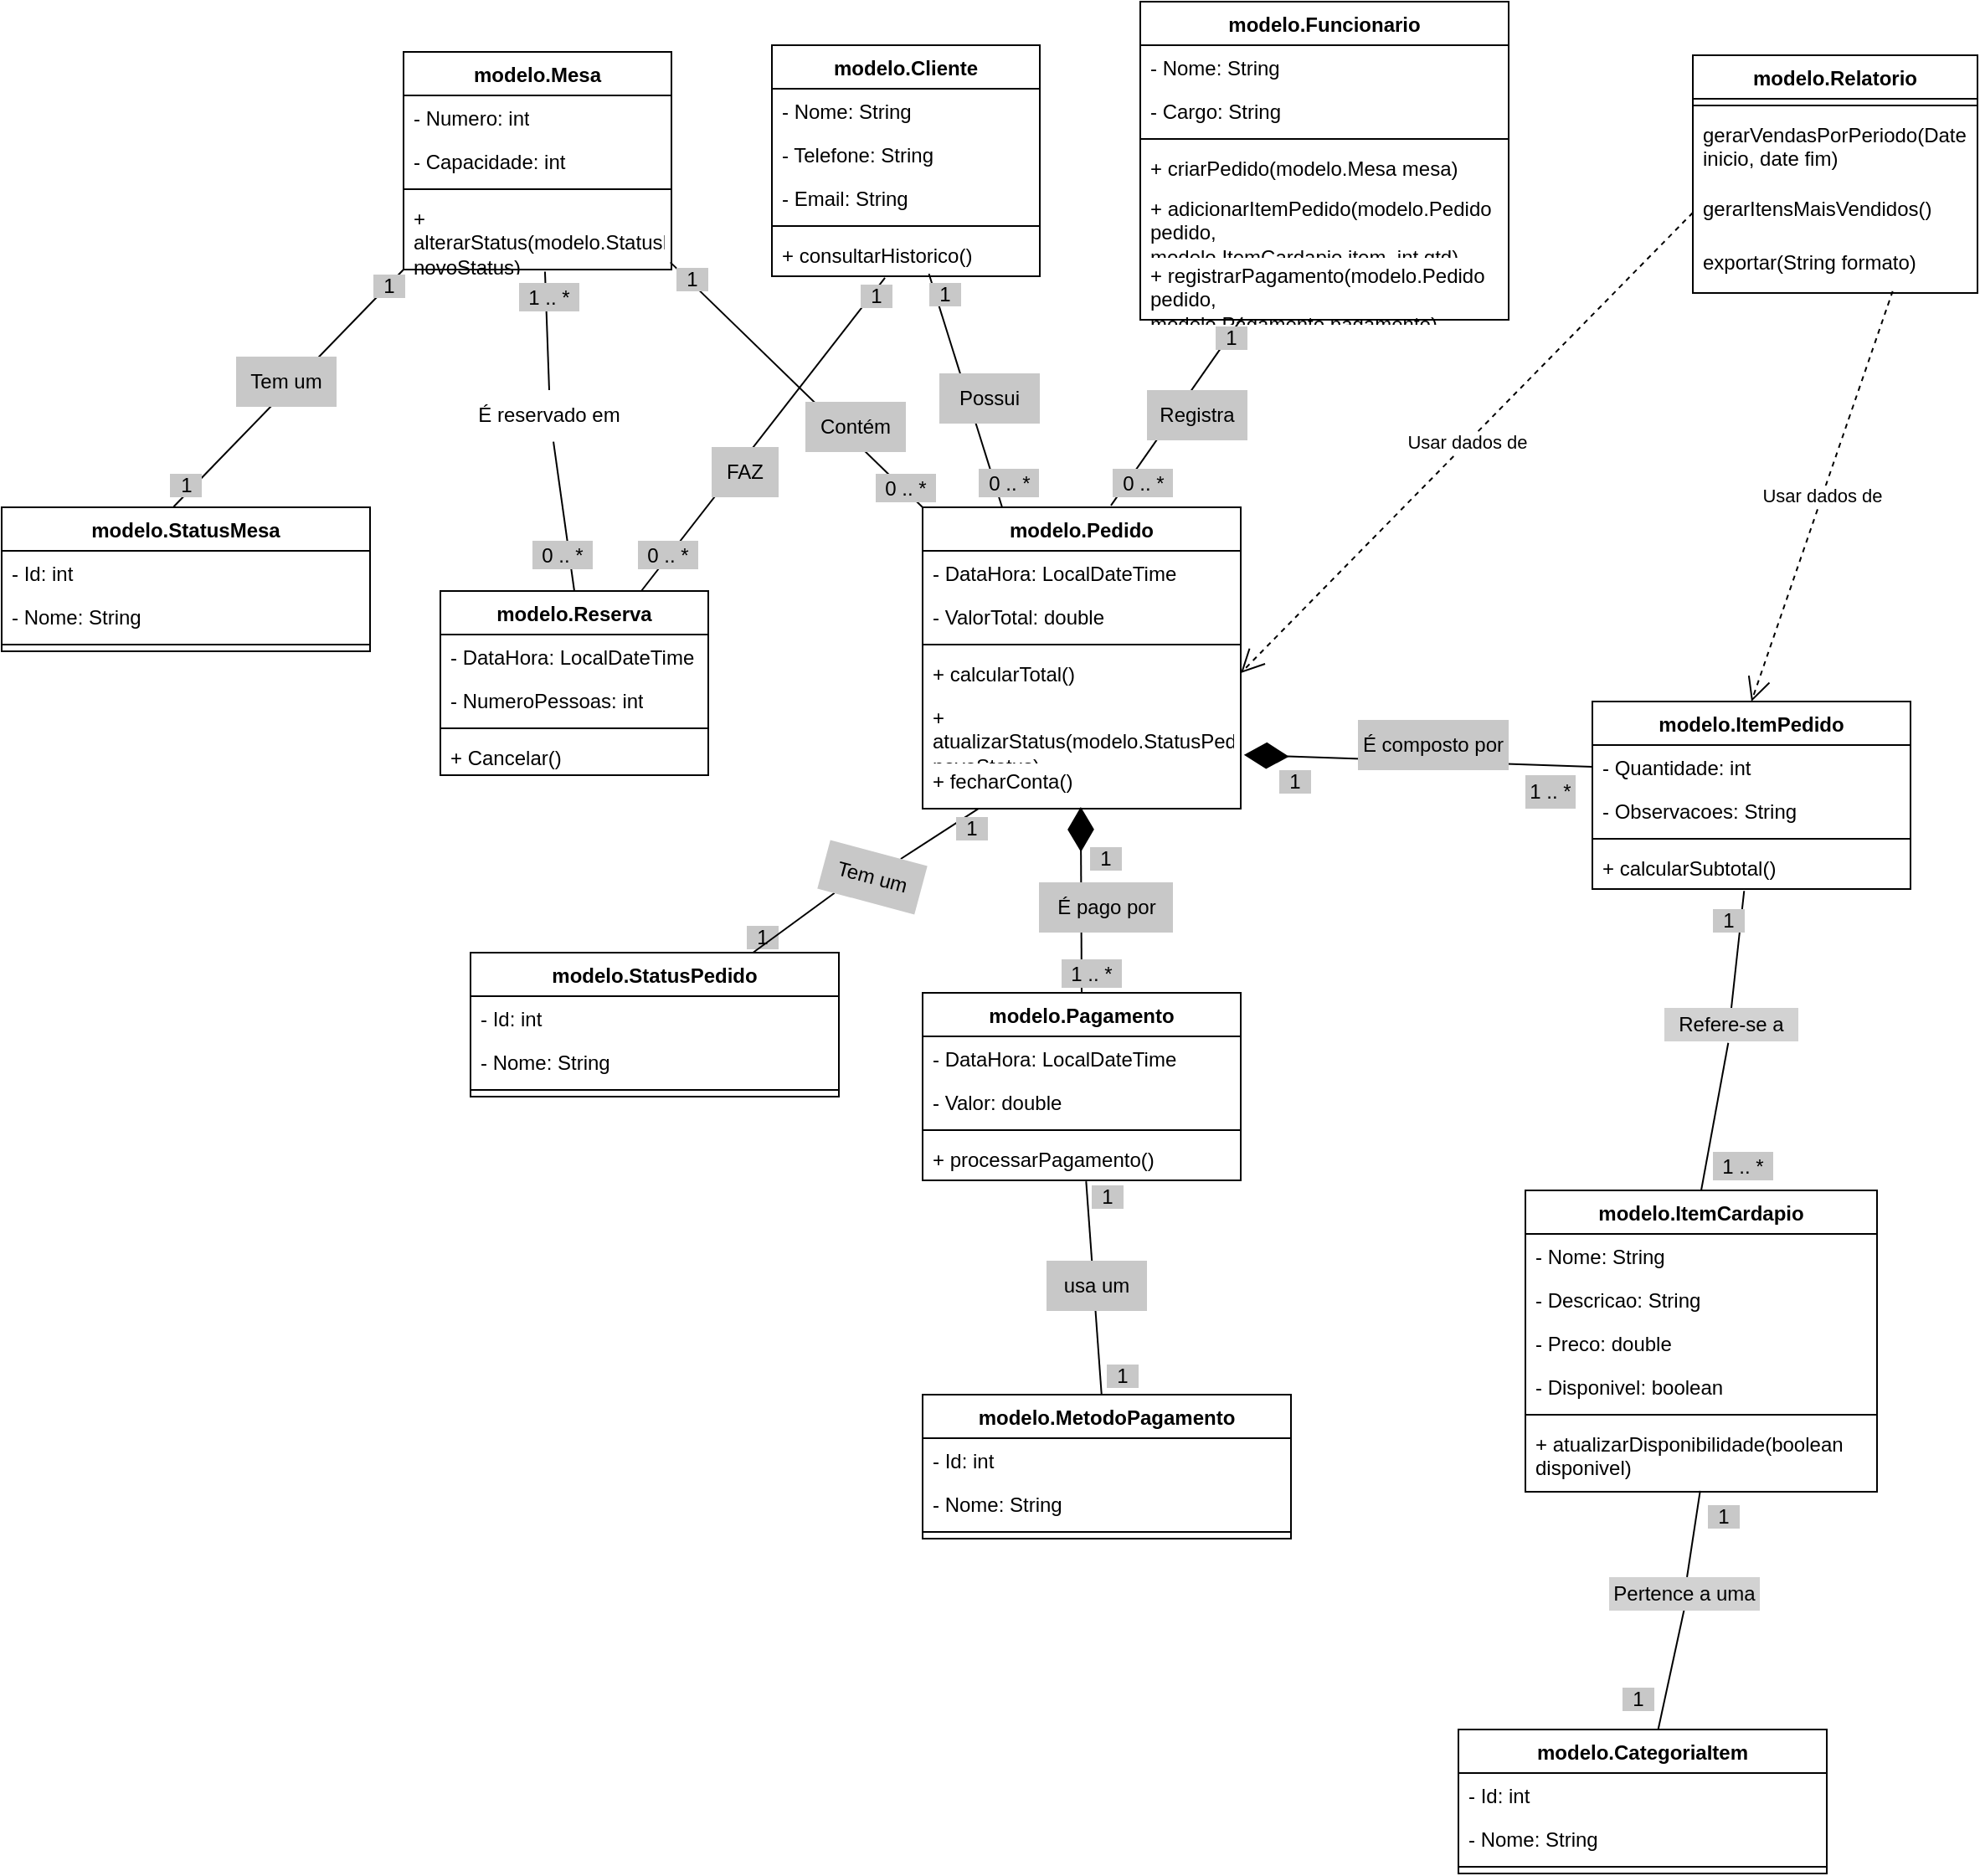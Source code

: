 <mxfile version="28.2.5">
  <diagram name="Página-1" id="li24VTJzFY7uefwLRLZB">
    <mxGraphModel dx="6407" dy="2477" grid="1" gridSize="10" guides="1" tooltips="1" connect="1" arrows="1" fold="1" page="1" pageScale="1" pageWidth="1654" pageHeight="1169" math="0" shadow="0">
      <root>
        <mxCell id="0" />
        <mxCell id="1" parent="0" />
        <mxCell id="JY0jTiwD-0eHMd1j9d3w-1" value="modelo.Cliente" style="swimlane;fontStyle=1;align=center;verticalAlign=top;childLayout=stackLayout;horizontal=1;startSize=26;horizontalStack=0;resizeParent=1;resizeParentMax=0;resizeLast=0;collapsible=1;marginBottom=0;whiteSpace=wrap;html=1;" vertex="1" parent="1">
          <mxGeometry x="-990" y="52" width="160" height="138" as="geometry" />
        </mxCell>
        <mxCell id="JY0jTiwD-0eHMd1j9d3w-2" value="- Nome: String" style="text;strokeColor=none;fillColor=none;align=left;verticalAlign=top;spacingLeft=4;spacingRight=4;overflow=hidden;rotatable=0;points=[[0,0.5],[1,0.5]];portConstraint=eastwest;whiteSpace=wrap;html=1;" vertex="1" parent="JY0jTiwD-0eHMd1j9d3w-1">
          <mxGeometry y="26" width="160" height="26" as="geometry" />
        </mxCell>
        <mxCell id="JY0jTiwD-0eHMd1j9d3w-3" value="- Telefone: String" style="text;strokeColor=none;fillColor=none;align=left;verticalAlign=top;spacingLeft=4;spacingRight=4;overflow=hidden;rotatable=0;points=[[0,0.5],[1,0.5]];portConstraint=eastwest;whiteSpace=wrap;html=1;" vertex="1" parent="JY0jTiwD-0eHMd1j9d3w-1">
          <mxGeometry y="52" width="160" height="26" as="geometry" />
        </mxCell>
        <mxCell id="JY0jTiwD-0eHMd1j9d3w-4" value="- Email: String" style="text;strokeColor=none;fillColor=none;align=left;verticalAlign=top;spacingLeft=4;spacingRight=4;overflow=hidden;rotatable=0;points=[[0,0.5],[1,0.5]];portConstraint=eastwest;whiteSpace=wrap;html=1;" vertex="1" parent="JY0jTiwD-0eHMd1j9d3w-1">
          <mxGeometry y="78" width="160" height="26" as="geometry" />
        </mxCell>
        <mxCell id="JY0jTiwD-0eHMd1j9d3w-5" value="" style="line;strokeWidth=1;fillColor=none;align=left;verticalAlign=middle;spacingTop=-1;spacingLeft=3;spacingRight=3;rotatable=0;labelPosition=right;points=[];portConstraint=eastwest;strokeColor=inherit;" vertex="1" parent="JY0jTiwD-0eHMd1j9d3w-1">
          <mxGeometry y="104" width="160" height="8" as="geometry" />
        </mxCell>
        <mxCell id="JY0jTiwD-0eHMd1j9d3w-6" value="+ consultarHistorico()" style="text;strokeColor=none;fillColor=none;align=left;verticalAlign=top;spacingLeft=4;spacingRight=4;overflow=hidden;rotatable=0;points=[[0,0.5],[1,0.5]];portConstraint=eastwest;whiteSpace=wrap;html=1;" vertex="1" parent="JY0jTiwD-0eHMd1j9d3w-1">
          <mxGeometry y="112" width="160" height="26" as="geometry" />
        </mxCell>
        <mxCell id="JY0jTiwD-0eHMd1j9d3w-7" value="modelo.Pedido" style="swimlane;fontStyle=1;align=center;verticalAlign=top;childLayout=stackLayout;horizontal=1;startSize=26;horizontalStack=0;resizeParent=1;resizeParentMax=0;resizeLast=0;collapsible=1;marginBottom=0;whiteSpace=wrap;html=1;" vertex="1" parent="1">
          <mxGeometry x="-900" y="328" width="190" height="180" as="geometry" />
        </mxCell>
        <mxCell id="JY0jTiwD-0eHMd1j9d3w-8" value="- DataHora: LocalDateTime" style="text;strokeColor=none;fillColor=none;align=left;verticalAlign=top;spacingLeft=4;spacingRight=4;overflow=hidden;rotatable=0;points=[[0,0.5],[1,0.5]];portConstraint=eastwest;whiteSpace=wrap;html=1;" vertex="1" parent="JY0jTiwD-0eHMd1j9d3w-7">
          <mxGeometry y="26" width="190" height="26" as="geometry" />
        </mxCell>
        <mxCell id="JY0jTiwD-0eHMd1j9d3w-9" value="- ValorTotal: double" style="text;strokeColor=none;fillColor=none;align=left;verticalAlign=top;spacingLeft=4;spacingRight=4;overflow=hidden;rotatable=0;points=[[0,0.5],[1,0.5]];portConstraint=eastwest;whiteSpace=wrap;html=1;" vertex="1" parent="JY0jTiwD-0eHMd1j9d3w-7">
          <mxGeometry y="52" width="190" height="26" as="geometry" />
        </mxCell>
        <mxCell id="JY0jTiwD-0eHMd1j9d3w-10" value="" style="line;strokeWidth=1;fillColor=none;align=left;verticalAlign=middle;spacingTop=-1;spacingLeft=3;spacingRight=3;rotatable=0;labelPosition=right;points=[];portConstraint=eastwest;strokeColor=inherit;" vertex="1" parent="JY0jTiwD-0eHMd1j9d3w-7">
          <mxGeometry y="78" width="190" height="8" as="geometry" />
        </mxCell>
        <mxCell id="JY0jTiwD-0eHMd1j9d3w-11" value="+ calcularTotal()" style="text;strokeColor=none;fillColor=none;align=left;verticalAlign=top;spacingLeft=4;spacingRight=4;overflow=hidden;rotatable=0;points=[[0,0.5],[1,0.5]];portConstraint=eastwest;whiteSpace=wrap;html=1;" vertex="1" parent="JY0jTiwD-0eHMd1j9d3w-7">
          <mxGeometry y="86" width="190" height="26" as="geometry" />
        </mxCell>
        <mxCell id="JY0jTiwD-0eHMd1j9d3w-12" value="&lt;div&gt;+ atualizarStatus(modelo.StatusPedido novoStatus)&lt;/div&gt;" style="text;strokeColor=none;fillColor=none;align=left;verticalAlign=top;spacingLeft=4;spacingRight=4;overflow=hidden;rotatable=0;points=[[0,0.5],[1,0.5]];portConstraint=eastwest;whiteSpace=wrap;html=1;" vertex="1" parent="JY0jTiwD-0eHMd1j9d3w-7">
          <mxGeometry y="112" width="190" height="38" as="geometry" />
        </mxCell>
        <mxCell id="JY0jTiwD-0eHMd1j9d3w-13" value="&lt;div&gt;+ fecharConta()&lt;/div&gt;" style="text;strokeColor=none;fillColor=none;align=left;verticalAlign=top;spacingLeft=4;spacingRight=4;overflow=hidden;rotatable=0;points=[[0,0.5],[1,0.5]];portConstraint=eastwest;whiteSpace=wrap;html=1;" vertex="1" parent="JY0jTiwD-0eHMd1j9d3w-7">
          <mxGeometry y="150" width="190" height="30" as="geometry" />
        </mxCell>
        <mxCell id="JY0jTiwD-0eHMd1j9d3w-14" value="modelo.Pagamento" style="swimlane;fontStyle=1;align=center;verticalAlign=top;childLayout=stackLayout;horizontal=1;startSize=26;horizontalStack=0;resizeParent=1;resizeParentMax=0;resizeLast=0;collapsible=1;marginBottom=0;whiteSpace=wrap;html=1;" vertex="1" parent="1">
          <mxGeometry x="-900" y="618" width="190" height="112" as="geometry" />
        </mxCell>
        <mxCell id="JY0jTiwD-0eHMd1j9d3w-15" value="- DataHora: LocalDateTime" style="text;strokeColor=none;fillColor=none;align=left;verticalAlign=top;spacingLeft=4;spacingRight=4;overflow=hidden;rotatable=0;points=[[0,0.5],[1,0.5]];portConstraint=eastwest;whiteSpace=wrap;html=1;" vertex="1" parent="JY0jTiwD-0eHMd1j9d3w-14">
          <mxGeometry y="26" width="190" height="26" as="geometry" />
        </mxCell>
        <mxCell id="JY0jTiwD-0eHMd1j9d3w-16" value="- Valor: double" style="text;strokeColor=none;fillColor=none;align=left;verticalAlign=top;spacingLeft=4;spacingRight=4;overflow=hidden;rotatable=0;points=[[0,0.5],[1,0.5]];portConstraint=eastwest;whiteSpace=wrap;html=1;" vertex="1" parent="JY0jTiwD-0eHMd1j9d3w-14">
          <mxGeometry y="52" width="190" height="26" as="geometry" />
        </mxCell>
        <mxCell id="JY0jTiwD-0eHMd1j9d3w-17" value="" style="line;strokeWidth=1;fillColor=none;align=left;verticalAlign=middle;spacingTop=-1;spacingLeft=3;spacingRight=3;rotatable=0;labelPosition=right;points=[];portConstraint=eastwest;strokeColor=inherit;" vertex="1" parent="JY0jTiwD-0eHMd1j9d3w-14">
          <mxGeometry y="78" width="190" height="8" as="geometry" />
        </mxCell>
        <mxCell id="JY0jTiwD-0eHMd1j9d3w-18" value="+ processarPagamento()" style="text;strokeColor=none;fillColor=none;align=left;verticalAlign=top;spacingLeft=4;spacingRight=4;overflow=hidden;rotatable=0;points=[[0,0.5],[1,0.5]];portConstraint=eastwest;whiteSpace=wrap;html=1;" vertex="1" parent="JY0jTiwD-0eHMd1j9d3w-14">
          <mxGeometry y="86" width="190" height="26" as="geometry" />
        </mxCell>
        <mxCell id="JY0jTiwD-0eHMd1j9d3w-19" value="modelo.ItemCardapio" style="swimlane;fontStyle=1;align=center;verticalAlign=top;childLayout=stackLayout;horizontal=1;startSize=26;horizontalStack=0;resizeParent=1;resizeParentMax=0;resizeLast=0;collapsible=1;marginBottom=0;whiteSpace=wrap;html=1;" vertex="1" parent="1">
          <mxGeometry x="-540" y="736" width="210" height="180" as="geometry" />
        </mxCell>
        <mxCell id="JY0jTiwD-0eHMd1j9d3w-20" value="- Nome: String" style="text;strokeColor=none;fillColor=none;align=left;verticalAlign=top;spacingLeft=4;spacingRight=4;overflow=hidden;rotatable=0;points=[[0,0.5],[1,0.5]];portConstraint=eastwest;whiteSpace=wrap;html=1;" vertex="1" parent="JY0jTiwD-0eHMd1j9d3w-19">
          <mxGeometry y="26" width="210" height="26" as="geometry" />
        </mxCell>
        <mxCell id="JY0jTiwD-0eHMd1j9d3w-21" value="- Descricao: String" style="text;strokeColor=none;fillColor=none;align=left;verticalAlign=top;spacingLeft=4;spacingRight=4;overflow=hidden;rotatable=0;points=[[0,0.5],[1,0.5]];portConstraint=eastwest;whiteSpace=wrap;html=1;" vertex="1" parent="JY0jTiwD-0eHMd1j9d3w-19">
          <mxGeometry y="52" width="210" height="26" as="geometry" />
        </mxCell>
        <mxCell id="JY0jTiwD-0eHMd1j9d3w-22" value="- Preco: double" style="text;strokeColor=none;fillColor=none;align=left;verticalAlign=top;spacingLeft=4;spacingRight=4;overflow=hidden;rotatable=0;points=[[0,0.5],[1,0.5]];portConstraint=eastwest;whiteSpace=wrap;html=1;" vertex="1" parent="JY0jTiwD-0eHMd1j9d3w-19">
          <mxGeometry y="78" width="210" height="26" as="geometry" />
        </mxCell>
        <mxCell id="JY0jTiwD-0eHMd1j9d3w-23" value="- Disponivel: boolean" style="text;strokeColor=none;fillColor=none;align=left;verticalAlign=top;spacingLeft=4;spacingRight=4;overflow=hidden;rotatable=0;points=[[0,0.5],[1,0.5]];portConstraint=eastwest;whiteSpace=wrap;html=1;" vertex="1" parent="JY0jTiwD-0eHMd1j9d3w-19">
          <mxGeometry y="104" width="210" height="26" as="geometry" />
        </mxCell>
        <mxCell id="JY0jTiwD-0eHMd1j9d3w-24" value="" style="line;strokeWidth=1;fillColor=none;align=left;verticalAlign=middle;spacingTop=-1;spacingLeft=3;spacingRight=3;rotatable=0;labelPosition=right;points=[];portConstraint=eastwest;strokeColor=inherit;" vertex="1" parent="JY0jTiwD-0eHMd1j9d3w-19">
          <mxGeometry y="130" width="210" height="8" as="geometry" />
        </mxCell>
        <mxCell id="JY0jTiwD-0eHMd1j9d3w-25" value="+ atualizarDisponibilidade(boolean disponivel)" style="text;strokeColor=none;fillColor=none;align=left;verticalAlign=top;spacingLeft=4;spacingRight=4;overflow=hidden;rotatable=0;points=[[0,0.5],[1,0.5]];portConstraint=eastwest;whiteSpace=wrap;html=1;" vertex="1" parent="JY0jTiwD-0eHMd1j9d3w-19">
          <mxGeometry y="138" width="210" height="42" as="geometry" />
        </mxCell>
        <mxCell id="JY0jTiwD-0eHMd1j9d3w-26" value="modelo.ItemPedido" style="swimlane;fontStyle=1;align=center;verticalAlign=top;childLayout=stackLayout;horizontal=1;startSize=26;horizontalStack=0;resizeParent=1;resizeParentMax=0;resizeLast=0;collapsible=1;marginBottom=0;whiteSpace=wrap;html=1;" vertex="1" parent="1">
          <mxGeometry x="-500" y="444" width="190" height="112" as="geometry" />
        </mxCell>
        <mxCell id="JY0jTiwD-0eHMd1j9d3w-27" value="- Quantidade: int" style="text;strokeColor=none;fillColor=none;align=left;verticalAlign=top;spacingLeft=4;spacingRight=4;overflow=hidden;rotatable=0;points=[[0,0.5],[1,0.5]];portConstraint=eastwest;whiteSpace=wrap;html=1;" vertex="1" parent="JY0jTiwD-0eHMd1j9d3w-26">
          <mxGeometry y="26" width="190" height="26" as="geometry" />
        </mxCell>
        <mxCell id="JY0jTiwD-0eHMd1j9d3w-28" value="- Observacoes: String" style="text;strokeColor=none;fillColor=none;align=left;verticalAlign=top;spacingLeft=4;spacingRight=4;overflow=hidden;rotatable=0;points=[[0,0.5],[1,0.5]];portConstraint=eastwest;whiteSpace=wrap;html=1;" vertex="1" parent="JY0jTiwD-0eHMd1j9d3w-26">
          <mxGeometry y="52" width="190" height="26" as="geometry" />
        </mxCell>
        <mxCell id="JY0jTiwD-0eHMd1j9d3w-29" value="" style="line;strokeWidth=1;fillColor=none;align=left;verticalAlign=middle;spacingTop=-1;spacingLeft=3;spacingRight=3;rotatable=0;labelPosition=right;points=[];portConstraint=eastwest;strokeColor=inherit;" vertex="1" parent="JY0jTiwD-0eHMd1j9d3w-26">
          <mxGeometry y="78" width="190" height="8" as="geometry" />
        </mxCell>
        <mxCell id="JY0jTiwD-0eHMd1j9d3w-30" value="+ calcularSubtotal()" style="text;strokeColor=none;fillColor=none;align=left;verticalAlign=top;spacingLeft=4;spacingRight=4;overflow=hidden;rotatable=0;points=[[0,0.5],[1,0.5]];portConstraint=eastwest;whiteSpace=wrap;html=1;" vertex="1" parent="JY0jTiwD-0eHMd1j9d3w-26">
          <mxGeometry y="86" width="190" height="26" as="geometry" />
        </mxCell>
        <mxCell id="JY0jTiwD-0eHMd1j9d3w-31" value="modelo.Mesa" style="swimlane;fontStyle=1;align=center;verticalAlign=top;childLayout=stackLayout;horizontal=1;startSize=26;horizontalStack=0;resizeParent=1;resizeParentMax=0;resizeLast=0;collapsible=1;marginBottom=0;whiteSpace=wrap;html=1;" vertex="1" parent="1">
          <mxGeometry x="-1210" y="56" width="160" height="130" as="geometry" />
        </mxCell>
        <mxCell id="JY0jTiwD-0eHMd1j9d3w-32" value="- Numero: int" style="text;strokeColor=none;fillColor=none;align=left;verticalAlign=top;spacingLeft=4;spacingRight=4;overflow=hidden;rotatable=0;points=[[0,0.5],[1,0.5]];portConstraint=eastwest;whiteSpace=wrap;html=1;" vertex="1" parent="JY0jTiwD-0eHMd1j9d3w-31">
          <mxGeometry y="26" width="160" height="26" as="geometry" />
        </mxCell>
        <mxCell id="JY0jTiwD-0eHMd1j9d3w-33" value="- Capacidade: int" style="text;strokeColor=none;fillColor=none;align=left;verticalAlign=top;spacingLeft=4;spacingRight=4;overflow=hidden;rotatable=0;points=[[0,0.5],[1,0.5]];portConstraint=eastwest;whiteSpace=wrap;html=1;" vertex="1" parent="JY0jTiwD-0eHMd1j9d3w-31">
          <mxGeometry y="52" width="160" height="26" as="geometry" />
        </mxCell>
        <mxCell id="JY0jTiwD-0eHMd1j9d3w-34" value="" style="line;strokeWidth=1;fillColor=none;align=left;verticalAlign=middle;spacingTop=-1;spacingLeft=3;spacingRight=3;rotatable=0;labelPosition=right;points=[];portConstraint=eastwest;strokeColor=inherit;" vertex="1" parent="JY0jTiwD-0eHMd1j9d3w-31">
          <mxGeometry y="78" width="160" height="8" as="geometry" />
        </mxCell>
        <mxCell id="JY0jTiwD-0eHMd1j9d3w-35" value="+ alterarStatus(modelo.StatusMesa novoStatus)" style="text;strokeColor=none;fillColor=none;align=left;verticalAlign=top;spacingLeft=4;spacingRight=4;overflow=hidden;rotatable=0;points=[[0,0.5],[1,0.5]];portConstraint=eastwest;whiteSpace=wrap;html=1;" vertex="1" parent="JY0jTiwD-0eHMd1j9d3w-31">
          <mxGeometry y="86" width="160" height="44" as="geometry" />
        </mxCell>
        <mxCell id="JY0jTiwD-0eHMd1j9d3w-36" value="modelo.Relatorio" style="swimlane;fontStyle=1;align=center;verticalAlign=top;childLayout=stackLayout;horizontal=1;startSize=26;horizontalStack=0;resizeParent=1;resizeParentMax=0;resizeLast=0;collapsible=1;marginBottom=0;whiteSpace=wrap;html=1;" vertex="1" parent="1">
          <mxGeometry x="-440" y="58" width="170" height="142" as="geometry" />
        </mxCell>
        <mxCell id="JY0jTiwD-0eHMd1j9d3w-37" value="" style="line;strokeWidth=1;fillColor=none;align=left;verticalAlign=middle;spacingTop=-1;spacingLeft=3;spacingRight=3;rotatable=0;labelPosition=right;points=[];portConstraint=eastwest;strokeColor=inherit;" vertex="1" parent="JY0jTiwD-0eHMd1j9d3w-36">
          <mxGeometry y="26" width="170" height="8" as="geometry" />
        </mxCell>
        <mxCell id="JY0jTiwD-0eHMd1j9d3w-38" value="gerarVendasPorPeriodo(Date inicio, date fim)" style="text;strokeColor=none;fillColor=none;align=left;verticalAlign=top;spacingLeft=4;spacingRight=4;overflow=hidden;rotatable=0;points=[[0,0.5],[1,0.5]];portConstraint=eastwest;whiteSpace=wrap;html=1;" vertex="1" parent="JY0jTiwD-0eHMd1j9d3w-36">
          <mxGeometry y="34" width="170" height="44" as="geometry" />
        </mxCell>
        <mxCell id="JY0jTiwD-0eHMd1j9d3w-39" value="gerarItensMaisVendidos()" style="text;strokeColor=none;fillColor=none;align=left;verticalAlign=top;spacingLeft=4;spacingRight=4;overflow=hidden;rotatable=0;points=[[0,0.5],[1,0.5]];portConstraint=eastwest;whiteSpace=wrap;html=1;" vertex="1" parent="JY0jTiwD-0eHMd1j9d3w-36">
          <mxGeometry y="78" width="170" height="32" as="geometry" />
        </mxCell>
        <mxCell id="JY0jTiwD-0eHMd1j9d3w-40" value="exportar(String formato)" style="text;strokeColor=none;fillColor=none;align=left;verticalAlign=top;spacingLeft=4;spacingRight=4;overflow=hidden;rotatable=0;points=[[0,0.5],[1,0.5]];portConstraint=eastwest;whiteSpace=wrap;html=1;" vertex="1" parent="JY0jTiwD-0eHMd1j9d3w-36">
          <mxGeometry y="110" width="170" height="32" as="geometry" />
        </mxCell>
        <mxCell id="JY0jTiwD-0eHMd1j9d3w-41" value="modelo.Reserva" style="swimlane;fontStyle=1;align=center;verticalAlign=top;childLayout=stackLayout;horizontal=1;startSize=26;horizontalStack=0;resizeParent=1;resizeParentMax=0;resizeLast=0;collapsible=1;marginBottom=0;whiteSpace=wrap;html=1;" vertex="1" parent="1">
          <mxGeometry x="-1188" y="378" width="160" height="110" as="geometry" />
        </mxCell>
        <mxCell id="JY0jTiwD-0eHMd1j9d3w-42" value="- DataHora: LocalDateTime" style="text;strokeColor=none;fillColor=none;align=left;verticalAlign=top;spacingLeft=4;spacingRight=4;overflow=hidden;rotatable=0;points=[[0,0.5],[1,0.5]];portConstraint=eastwest;whiteSpace=wrap;html=1;" vertex="1" parent="JY0jTiwD-0eHMd1j9d3w-41">
          <mxGeometry y="26" width="160" height="26" as="geometry" />
        </mxCell>
        <mxCell id="JY0jTiwD-0eHMd1j9d3w-43" value="- NumeroPessoas: int" style="text;strokeColor=none;fillColor=none;align=left;verticalAlign=top;spacingLeft=4;spacingRight=4;overflow=hidden;rotatable=0;points=[[0,0.5],[1,0.5]];portConstraint=eastwest;whiteSpace=wrap;html=1;" vertex="1" parent="JY0jTiwD-0eHMd1j9d3w-41">
          <mxGeometry y="52" width="160" height="26" as="geometry" />
        </mxCell>
        <mxCell id="JY0jTiwD-0eHMd1j9d3w-44" value="" style="line;strokeWidth=1;fillColor=none;align=left;verticalAlign=middle;spacingTop=-1;spacingLeft=3;spacingRight=3;rotatable=0;labelPosition=right;points=[];portConstraint=eastwest;strokeColor=inherit;" vertex="1" parent="JY0jTiwD-0eHMd1j9d3w-41">
          <mxGeometry y="78" width="160" height="8" as="geometry" />
        </mxCell>
        <mxCell id="JY0jTiwD-0eHMd1j9d3w-45" value="+ Cancelar()" style="text;strokeColor=none;fillColor=none;align=left;verticalAlign=top;spacingLeft=4;spacingRight=4;overflow=hidden;rotatable=0;points=[[0,0.5],[1,0.5]];portConstraint=eastwest;whiteSpace=wrap;html=1;" vertex="1" parent="JY0jTiwD-0eHMd1j9d3w-41">
          <mxGeometry y="86" width="160" height="24" as="geometry" />
        </mxCell>
        <mxCell id="JY0jTiwD-0eHMd1j9d3w-46" value="modelo.Funcionario" style="swimlane;fontStyle=1;align=center;verticalAlign=top;childLayout=stackLayout;horizontal=1;startSize=26;horizontalStack=0;resizeParent=1;resizeParentMax=0;resizeLast=0;collapsible=1;marginBottom=0;whiteSpace=wrap;html=1;" vertex="1" parent="1">
          <mxGeometry x="-770" y="26" width="220" height="190" as="geometry" />
        </mxCell>
        <mxCell id="JY0jTiwD-0eHMd1j9d3w-47" value="- Nome: String" style="text;strokeColor=none;fillColor=none;align=left;verticalAlign=top;spacingLeft=4;spacingRight=4;overflow=hidden;rotatable=0;points=[[0,0.5],[1,0.5]];portConstraint=eastwest;whiteSpace=wrap;html=1;" vertex="1" parent="JY0jTiwD-0eHMd1j9d3w-46">
          <mxGeometry y="26" width="220" height="26" as="geometry" />
        </mxCell>
        <mxCell id="JY0jTiwD-0eHMd1j9d3w-48" value="- Cargo: String" style="text;strokeColor=none;fillColor=none;align=left;verticalAlign=top;spacingLeft=4;spacingRight=4;overflow=hidden;rotatable=0;points=[[0,0.5],[1,0.5]];portConstraint=eastwest;whiteSpace=wrap;html=1;" vertex="1" parent="JY0jTiwD-0eHMd1j9d3w-46">
          <mxGeometry y="52" width="220" height="26" as="geometry" />
        </mxCell>
        <mxCell id="JY0jTiwD-0eHMd1j9d3w-49" value="" style="line;strokeWidth=1;fillColor=none;align=left;verticalAlign=middle;spacingTop=-1;spacingLeft=3;spacingRight=3;rotatable=0;labelPosition=right;points=[];portConstraint=eastwest;strokeColor=inherit;" vertex="1" parent="JY0jTiwD-0eHMd1j9d3w-46">
          <mxGeometry y="78" width="220" height="8" as="geometry" />
        </mxCell>
        <mxCell id="JY0jTiwD-0eHMd1j9d3w-50" value="+ criarPedido(modelo.Mesa mesa)" style="text;strokeColor=none;fillColor=none;align=left;verticalAlign=top;spacingLeft=4;spacingRight=4;overflow=hidden;rotatable=0;points=[[0,0.5],[1,0.5]];portConstraint=eastwest;whiteSpace=wrap;html=1;" vertex="1" parent="JY0jTiwD-0eHMd1j9d3w-46">
          <mxGeometry y="86" width="220" height="24" as="geometry" />
        </mxCell>
        <mxCell id="JY0jTiwD-0eHMd1j9d3w-51" value="+ adicionarItemPedido(modelo.Pedido pedido,&lt;div&gt;modelo.ItemCardapio item, int qtd&lt;span style=&quot;background-color: transparent; color: light-dark(rgb(0, 0, 0), rgb(255, 255, 255));&quot;&gt;)&lt;/span&gt;&lt;/div&gt;" style="text;strokeColor=none;fillColor=none;align=left;verticalAlign=top;spacingLeft=4;spacingRight=4;overflow=hidden;rotatable=0;points=[[0,0.5],[1,0.5]];portConstraint=eastwest;whiteSpace=wrap;html=1;" vertex="1" parent="JY0jTiwD-0eHMd1j9d3w-46">
          <mxGeometry y="110" width="220" height="40" as="geometry" />
        </mxCell>
        <mxCell id="JY0jTiwD-0eHMd1j9d3w-52" value="+ registrarPagamento(modelo.Pedido pedido,&lt;div&gt;&lt;span style=&quot;background-color: transparent; color: light-dark(rgb(0, 0, 0), rgb(255, 255, 255));&quot;&gt;modelo.Pagamento pagamento)&lt;/span&gt;&lt;/div&gt;" style="text;strokeColor=none;fillColor=none;align=left;verticalAlign=top;spacingLeft=4;spacingRight=4;overflow=hidden;rotatable=0;points=[[0,0.5],[1,0.5]];portConstraint=eastwest;whiteSpace=wrap;html=1;" vertex="1" parent="JY0jTiwD-0eHMd1j9d3w-46">
          <mxGeometry y="150" width="220" height="40" as="geometry" />
        </mxCell>
        <mxCell id="JY0jTiwD-0eHMd1j9d3w-53" value="modelo.StatusMesa" style="swimlane;fontStyle=1;align=center;verticalAlign=top;childLayout=stackLayout;horizontal=1;startSize=26;horizontalStack=0;resizeParent=1;resizeParentMax=0;resizeLast=0;collapsible=1;marginBottom=0;whiteSpace=wrap;html=1;" vertex="1" parent="1">
          <mxGeometry x="-1450" y="328" width="220" height="86" as="geometry" />
        </mxCell>
        <mxCell id="JY0jTiwD-0eHMd1j9d3w-54" value="- Id: int" style="text;strokeColor=none;fillColor=none;align=left;verticalAlign=top;spacingLeft=4;spacingRight=4;overflow=hidden;rotatable=0;points=[[0,0.5],[1,0.5]];portConstraint=eastwest;whiteSpace=wrap;html=1;" vertex="1" parent="JY0jTiwD-0eHMd1j9d3w-53">
          <mxGeometry y="26" width="220" height="26" as="geometry" />
        </mxCell>
        <mxCell id="JY0jTiwD-0eHMd1j9d3w-55" value="- Nome: String" style="text;strokeColor=none;fillColor=none;align=left;verticalAlign=top;spacingLeft=4;spacingRight=4;overflow=hidden;rotatable=0;points=[[0,0.5],[1,0.5]];portConstraint=eastwest;whiteSpace=wrap;html=1;" vertex="1" parent="JY0jTiwD-0eHMd1j9d3w-53">
          <mxGeometry y="52" width="220" height="26" as="geometry" />
        </mxCell>
        <mxCell id="JY0jTiwD-0eHMd1j9d3w-56" value="" style="line;strokeWidth=1;fillColor=none;align=left;verticalAlign=middle;spacingTop=-1;spacingLeft=3;spacingRight=3;rotatable=0;labelPosition=right;points=[];portConstraint=eastwest;strokeColor=inherit;" vertex="1" parent="JY0jTiwD-0eHMd1j9d3w-53">
          <mxGeometry y="78" width="220" height="8" as="geometry" />
        </mxCell>
        <mxCell id="JY0jTiwD-0eHMd1j9d3w-57" value="modelo.StatusPedido" style="swimlane;fontStyle=1;align=center;verticalAlign=top;childLayout=stackLayout;horizontal=1;startSize=26;horizontalStack=0;resizeParent=1;resizeParentMax=0;resizeLast=0;collapsible=1;marginBottom=0;whiteSpace=wrap;html=1;" vertex="1" parent="1">
          <mxGeometry x="-1170" y="594" width="220" height="86" as="geometry" />
        </mxCell>
        <mxCell id="JY0jTiwD-0eHMd1j9d3w-58" value="- Id: int" style="text;strokeColor=none;fillColor=none;align=left;verticalAlign=top;spacingLeft=4;spacingRight=4;overflow=hidden;rotatable=0;points=[[0,0.5],[1,0.5]];portConstraint=eastwest;whiteSpace=wrap;html=1;" vertex="1" parent="JY0jTiwD-0eHMd1j9d3w-57">
          <mxGeometry y="26" width="220" height="26" as="geometry" />
        </mxCell>
        <mxCell id="JY0jTiwD-0eHMd1j9d3w-59" value="- Nome: String" style="text;strokeColor=none;fillColor=none;align=left;verticalAlign=top;spacingLeft=4;spacingRight=4;overflow=hidden;rotatable=0;points=[[0,0.5],[1,0.5]];portConstraint=eastwest;whiteSpace=wrap;html=1;" vertex="1" parent="JY0jTiwD-0eHMd1j9d3w-57">
          <mxGeometry y="52" width="220" height="26" as="geometry" />
        </mxCell>
        <mxCell id="JY0jTiwD-0eHMd1j9d3w-60" value="" style="line;strokeWidth=1;fillColor=none;align=left;verticalAlign=middle;spacingTop=-1;spacingLeft=3;spacingRight=3;rotatable=0;labelPosition=right;points=[];portConstraint=eastwest;strokeColor=inherit;" vertex="1" parent="JY0jTiwD-0eHMd1j9d3w-57">
          <mxGeometry y="78" width="220" height="8" as="geometry" />
        </mxCell>
        <mxCell id="JY0jTiwD-0eHMd1j9d3w-61" value="modelo.CategoriaItem" style="swimlane;fontStyle=1;align=center;verticalAlign=top;childLayout=stackLayout;horizontal=1;startSize=26;horizontalStack=0;resizeParent=1;resizeParentMax=0;resizeLast=0;collapsible=1;marginBottom=0;whiteSpace=wrap;html=1;" vertex="1" parent="1">
          <mxGeometry x="-580" y="1058" width="220" height="86" as="geometry" />
        </mxCell>
        <mxCell id="JY0jTiwD-0eHMd1j9d3w-62" value="- Id: int" style="text;strokeColor=none;fillColor=none;align=left;verticalAlign=top;spacingLeft=4;spacingRight=4;overflow=hidden;rotatable=0;points=[[0,0.5],[1,0.5]];portConstraint=eastwest;whiteSpace=wrap;html=1;" vertex="1" parent="JY0jTiwD-0eHMd1j9d3w-61">
          <mxGeometry y="26" width="220" height="26" as="geometry" />
        </mxCell>
        <mxCell id="JY0jTiwD-0eHMd1j9d3w-63" value="- Nome: String" style="text;strokeColor=none;fillColor=none;align=left;verticalAlign=top;spacingLeft=4;spacingRight=4;overflow=hidden;rotatable=0;points=[[0,0.5],[1,0.5]];portConstraint=eastwest;whiteSpace=wrap;html=1;" vertex="1" parent="JY0jTiwD-0eHMd1j9d3w-61">
          <mxGeometry y="52" width="220" height="26" as="geometry" />
        </mxCell>
        <mxCell id="JY0jTiwD-0eHMd1j9d3w-64" value="" style="line;strokeWidth=1;fillColor=none;align=left;verticalAlign=middle;spacingTop=-1;spacingLeft=3;spacingRight=3;rotatable=0;labelPosition=right;points=[];portConstraint=eastwest;strokeColor=inherit;" vertex="1" parent="JY0jTiwD-0eHMd1j9d3w-61">
          <mxGeometry y="78" width="220" height="8" as="geometry" />
        </mxCell>
        <mxCell id="JY0jTiwD-0eHMd1j9d3w-65" value="modelo.MetodoPagamento" style="swimlane;fontStyle=1;align=center;verticalAlign=top;childLayout=stackLayout;horizontal=1;startSize=26;horizontalStack=0;resizeParent=1;resizeParentMax=0;resizeLast=0;collapsible=1;marginBottom=0;whiteSpace=wrap;html=1;" vertex="1" parent="1">
          <mxGeometry x="-900" y="858" width="220" height="86" as="geometry" />
        </mxCell>
        <mxCell id="JY0jTiwD-0eHMd1j9d3w-66" value="- Id: int" style="text;strokeColor=none;fillColor=none;align=left;verticalAlign=top;spacingLeft=4;spacingRight=4;overflow=hidden;rotatable=0;points=[[0,0.5],[1,0.5]];portConstraint=eastwest;whiteSpace=wrap;html=1;" vertex="1" parent="JY0jTiwD-0eHMd1j9d3w-65">
          <mxGeometry y="26" width="220" height="26" as="geometry" />
        </mxCell>
        <mxCell id="JY0jTiwD-0eHMd1j9d3w-67" value="- Nome: String" style="text;strokeColor=none;fillColor=none;align=left;verticalAlign=top;spacingLeft=4;spacingRight=4;overflow=hidden;rotatable=0;points=[[0,0.5],[1,0.5]];portConstraint=eastwest;whiteSpace=wrap;html=1;" vertex="1" parent="JY0jTiwD-0eHMd1j9d3w-65">
          <mxGeometry y="52" width="220" height="26" as="geometry" />
        </mxCell>
        <mxCell id="JY0jTiwD-0eHMd1j9d3w-68" value="" style="line;strokeWidth=1;fillColor=none;align=left;verticalAlign=middle;spacingTop=-1;spacingLeft=3;spacingRight=3;rotatable=0;labelPosition=right;points=[];portConstraint=eastwest;strokeColor=inherit;" vertex="1" parent="JY0jTiwD-0eHMd1j9d3w-65">
          <mxGeometry y="78" width="220" height="8" as="geometry" />
        </mxCell>
        <mxCell id="JY0jTiwD-0eHMd1j9d3w-69" value="" style="endArrow=none;html=1;rounded=0;exitX=0.75;exitY=0;exitDx=0;exitDy=0;entryX=0.422;entryY=1.038;entryDx=0;entryDy=0;entryPerimeter=0;" edge="1" parent="1" source="JY0jTiwD-0eHMd1j9d3w-41" target="JY0jTiwD-0eHMd1j9d3w-6">
          <mxGeometry width="50" height="50" relative="1" as="geometry">
            <mxPoint x="-990" y="236" as="sourcePoint" />
            <mxPoint x="-940" y="186" as="targetPoint" />
          </mxGeometry>
        </mxCell>
        <mxCell id="JY0jTiwD-0eHMd1j9d3w-70" value="" style="endArrow=none;html=1;rounded=0;exitX=0.25;exitY=0;exitDx=0;exitDy=0;entryX=0.586;entryY=0.942;entryDx=0;entryDy=0;entryPerimeter=0;" edge="1" parent="1" source="JY0jTiwD-0eHMd1j9d3w-7" target="JY0jTiwD-0eHMd1j9d3w-6">
          <mxGeometry width="50" height="50" relative="1" as="geometry">
            <mxPoint x="-920" y="236" as="sourcePoint" />
            <mxPoint x="-870" y="186" as="targetPoint" />
          </mxGeometry>
        </mxCell>
        <mxCell id="JY0jTiwD-0eHMd1j9d3w-71" value="" style="endArrow=none;html=1;rounded=0;exitX=0.592;exitY=-0.006;exitDx=0;exitDy=0;exitPerimeter=0;entryX=0.277;entryY=0.964;entryDx=0;entryDy=0;entryPerimeter=0;" edge="1" parent="1" source="JY0jTiwD-0eHMd1j9d3w-7" target="JY0jTiwD-0eHMd1j9d3w-52">
          <mxGeometry width="50" height="50" relative="1" as="geometry">
            <mxPoint x="-620" y="190" as="sourcePoint" />
            <mxPoint x="-570" y="140" as="targetPoint" />
          </mxGeometry>
        </mxCell>
        <mxCell id="JY0jTiwD-0eHMd1j9d3w-72" value="" style="endArrow=diamondThin;endFill=1;endSize=24;html=1;rounded=0;curved=1;entryX=1.01;entryY=-0.07;entryDx=0;entryDy=0;entryPerimeter=0;exitX=0;exitY=0.5;exitDx=0;exitDy=0;" edge="1" parent="1" source="JY0jTiwD-0eHMd1j9d3w-27" target="JY0jTiwD-0eHMd1j9d3w-13">
          <mxGeometry width="160" relative="1" as="geometry">
            <mxPoint x="-620" y="528" as="sourcePoint" />
            <mxPoint x="-620" y="468" as="targetPoint" />
            <Array as="points" />
          </mxGeometry>
        </mxCell>
        <mxCell id="JY0jTiwD-0eHMd1j9d3w-73" value="" style="endArrow=diamondThin;endFill=1;endSize=24;html=1;rounded=0;curved=1;exitX=0.5;exitY=0;exitDx=0;exitDy=0;entryX=0.497;entryY=0.965;entryDx=0;entryDy=0;entryPerimeter=0;" edge="1" parent="1" source="JY0jTiwD-0eHMd1j9d3w-14" target="JY0jTiwD-0eHMd1j9d3w-13">
          <mxGeometry width="160" relative="1" as="geometry">
            <mxPoint x="-710.04" y="557" as="sourcePoint" />
            <mxPoint x="-750" y="448" as="targetPoint" />
            <Array as="points" />
          </mxGeometry>
        </mxCell>
        <mxCell id="JY0jTiwD-0eHMd1j9d3w-74" value="Usar dados de" style="endArrow=open;endSize=12;dashed=1;html=1;rounded=0;curved=1;entryX=1;entryY=0.5;entryDx=0;entryDy=0;exitX=0;exitY=0.5;exitDx=0;exitDy=0;" edge="1" parent="1" source="JY0jTiwD-0eHMd1j9d3w-39" target="JY0jTiwD-0eHMd1j9d3w-11">
          <mxGeometry x="-0.003" width="160" relative="1" as="geometry">
            <mxPoint x="-510" y="318" as="sourcePoint" />
            <mxPoint x="-350" y="318" as="targetPoint" />
            <mxPoint as="offset" />
          </mxGeometry>
        </mxCell>
        <mxCell id="JY0jTiwD-0eHMd1j9d3w-75" value="Usar dados de" style="endArrow=open;endSize=12;dashed=1;html=1;rounded=0;curved=1;exitX=0.702;exitY=0.966;exitDx=0;exitDy=0;exitPerimeter=0;entryX=0.5;entryY=0;entryDx=0;entryDy=0;" edge="1" parent="1" source="JY0jTiwD-0eHMd1j9d3w-40" target="JY0jTiwD-0eHMd1j9d3w-26">
          <mxGeometry width="160" relative="1" as="geometry">
            <mxPoint x="-390" y="568" as="sourcePoint" />
            <mxPoint x="-230" y="568" as="targetPoint" />
          </mxGeometry>
        </mxCell>
        <mxCell id="JY0jTiwD-0eHMd1j9d3w-76" value="" style="endArrow=none;html=1;rounded=0;entryX=0.176;entryY=0.997;entryDx=0;entryDy=0;entryPerimeter=0;" edge="1" parent="1" source="JY0jTiwD-0eHMd1j9d3w-92" target="JY0jTiwD-0eHMd1j9d3w-13">
          <mxGeometry width="50" height="50" relative="1" as="geometry">
            <mxPoint x="-900" y="547" as="sourcePoint" />
            <mxPoint x="-890" y="417" as="targetPoint" />
          </mxGeometry>
        </mxCell>
        <mxCell id="JY0jTiwD-0eHMd1j9d3w-77" value="" style="endArrow=none;html=1;rounded=0;entryX=0.514;entryY=1.022;entryDx=0;entryDy=0;entryPerimeter=0;" edge="1" parent="1" source="JY0jTiwD-0eHMd1j9d3w-65" target="JY0jTiwD-0eHMd1j9d3w-18">
          <mxGeometry width="50" height="50" relative="1" as="geometry">
            <mxPoint x="-747" y="837" as="sourcePoint" />
            <mxPoint x="-630" y="728" as="targetPoint" />
          </mxGeometry>
        </mxCell>
        <mxCell id="JY0jTiwD-0eHMd1j9d3w-78" value="" style="endArrow=none;html=1;rounded=0;entryX=0.477;entryY=1.043;entryDx=0;entryDy=0;entryPerimeter=0;exitX=0.5;exitY=0;exitDx=0;exitDy=0;" edge="1" parent="1" source="JY0jTiwD-0eHMd1j9d3w-111" target="JY0jTiwD-0eHMd1j9d3w-30">
          <mxGeometry width="50" height="50" relative="1" as="geometry">
            <mxPoint x="-460" y="857" as="sourcePoint" />
            <mxPoint x="-343" y="748" as="targetPoint" />
          </mxGeometry>
        </mxCell>
        <mxCell id="JY0jTiwD-0eHMd1j9d3w-79" value="" style="endArrow=none;html=1;rounded=0;entryX=0.497;entryY=0.987;entryDx=0;entryDy=0;entryPerimeter=0;" edge="1" parent="1" source="JY0jTiwD-0eHMd1j9d3w-113" target="JY0jTiwD-0eHMd1j9d3w-25">
          <mxGeometry width="50" height="50" relative="1" as="geometry">
            <mxPoint x="-570" y="988" as="sourcePoint" />
            <mxPoint x="-520" y="938" as="targetPoint" />
          </mxGeometry>
        </mxCell>
        <mxCell id="JY0jTiwD-0eHMd1j9d3w-80" value="" style="endArrow=none;html=1;rounded=0;entryX=0.528;entryY=1.028;entryDx=0;entryDy=0;entryPerimeter=0;exitX=0.5;exitY=0;exitDx=0;exitDy=0;" edge="1" parent="1" source="JY0jTiwD-0eHMd1j9d3w-114" target="JY0jTiwD-0eHMd1j9d3w-35">
          <mxGeometry width="50" height="50" relative="1" as="geometry">
            <mxPoint x="-1100" y="338" as="sourcePoint" />
            <mxPoint x="-1120" y="238" as="targetPoint" />
          </mxGeometry>
        </mxCell>
        <mxCell id="JY0jTiwD-0eHMd1j9d3w-81" value="" style="endArrow=none;html=1;rounded=0;entryX=0.996;entryY=0.902;entryDx=0;entryDy=0;entryPerimeter=0;exitX=0;exitY=0;exitDx=0;exitDy=0;" edge="1" parent="1" source="JY0jTiwD-0eHMd1j9d3w-7" target="JY0jTiwD-0eHMd1j9d3w-35">
          <mxGeometry width="50" height="50" relative="1" as="geometry">
            <mxPoint x="-1100" y="258" as="sourcePoint" />
            <mxPoint x="-1050" y="208" as="targetPoint" />
          </mxGeometry>
        </mxCell>
        <mxCell id="JY0jTiwD-0eHMd1j9d3w-82" value="" style="endArrow=none;html=1;rounded=0;entryX=0;entryY=1;entryDx=0;entryDy=0;exitX=0.467;exitY=-0.004;exitDx=0;exitDy=0;exitPerimeter=0;" edge="1" parent="1" source="JY0jTiwD-0eHMd1j9d3w-53" target="JY0jTiwD-0eHMd1j9d3w-31">
          <mxGeometry width="50" height="50" relative="1" as="geometry">
            <mxPoint x="-1400" y="248" as="sourcePoint" />
            <mxPoint x="-1350" y="198" as="targetPoint" />
          </mxGeometry>
        </mxCell>
        <mxCell id="JY0jTiwD-0eHMd1j9d3w-83" value="usa um" style="text;strokeColor=none;align=center;fillColor=#C8C8C8;html=1;verticalAlign=middle;whiteSpace=wrap;rounded=0;" vertex="1" parent="1">
          <mxGeometry x="-826" y="778" width="60" height="30" as="geometry" />
        </mxCell>
        <mxCell id="JY0jTiwD-0eHMd1j9d3w-86" value="É composto por" style="text;strokeColor=none;align=center;fillColor=#C8C8C8;html=1;verticalAlign=middle;whiteSpace=wrap;rounded=0;rotation=0;" vertex="1" parent="1">
          <mxGeometry x="-640" y="455" width="90" height="30" as="geometry" />
        </mxCell>
        <mxCell id="JY0jTiwD-0eHMd1j9d3w-88" value="Registra" style="text;strokeColor=none;align=center;fillColor=#C8C8C8;html=1;verticalAlign=middle;whiteSpace=wrap;rounded=0;" vertex="1" parent="1">
          <mxGeometry x="-766" y="258" width="60" height="30" as="geometry" />
        </mxCell>
        <mxCell id="JY0jTiwD-0eHMd1j9d3w-93" value="1" style="text;strokeColor=none;align=center;fillColor=#C8C8C8;html=1;verticalAlign=middle;whiteSpace=wrap;rounded=0;" vertex="1" parent="1">
          <mxGeometry x="-896" y="194" width="19" height="14" as="geometry" />
        </mxCell>
        <mxCell id="JY0jTiwD-0eHMd1j9d3w-94" value="1 .. *" style="text;strokeColor=none;align=center;fillColor=#C8C8C8;html=1;verticalAlign=middle;whiteSpace=wrap;rounded=0;" vertex="1" parent="1">
          <mxGeometry x="-1141" y="194" width="36" height="17" as="geometry" />
        </mxCell>
        <mxCell id="JY0jTiwD-0eHMd1j9d3w-95" value="1" style="text;strokeColor=none;align=center;fillColor=#C8C8C8;html=1;verticalAlign=middle;whiteSpace=wrap;rounded=0;" vertex="1" parent="1">
          <mxGeometry x="-1047" y="185" width="19" height="14" as="geometry" />
        </mxCell>
        <mxCell id="JY0jTiwD-0eHMd1j9d3w-96" value="1" style="text;strokeColor=none;align=center;fillColor=#C8C8C8;html=1;verticalAlign=middle;whiteSpace=wrap;rounded=0;" vertex="1" parent="1">
          <mxGeometry x="-937" y="195" width="19" height="14" as="geometry" />
        </mxCell>
        <mxCell id="JY0jTiwD-0eHMd1j9d3w-97" value="1" style="text;strokeColor=none;align=center;fillColor=#C8C8C8;html=1;verticalAlign=middle;whiteSpace=wrap;rounded=0;" vertex="1" parent="1">
          <mxGeometry x="-725" y="220" width="19" height="14" as="geometry" />
        </mxCell>
        <mxCell id="JY0jTiwD-0eHMd1j9d3w-98" value="1" style="text;strokeColor=none;align=center;fillColor=#C8C8C8;html=1;verticalAlign=middle;whiteSpace=wrap;rounded=0;" vertex="1" parent="1">
          <mxGeometry x="-1228" y="189" width="19" height="14" as="geometry" />
        </mxCell>
        <mxCell id="JY0jTiwD-0eHMd1j9d3w-99" value="1" style="text;strokeColor=none;align=center;fillColor=#C8C8C8;html=1;verticalAlign=middle;whiteSpace=wrap;rounded=0;" vertex="1" parent="1">
          <mxGeometry x="-687" y="485" width="19" height="14" as="geometry" />
        </mxCell>
        <mxCell id="JY0jTiwD-0eHMd1j9d3w-100" value="1" style="text;strokeColor=none;align=center;fillColor=#C8C8C8;html=1;verticalAlign=middle;whiteSpace=wrap;rounded=0;" vertex="1" parent="1">
          <mxGeometry x="-800" y="531" width="19" height="14" as="geometry" />
        </mxCell>
        <mxCell id="JY0jTiwD-0eHMd1j9d3w-101" value="1" style="text;strokeColor=none;align=center;fillColor=#C8C8C8;html=1;verticalAlign=middle;whiteSpace=wrap;rounded=0;" vertex="1" parent="1">
          <mxGeometry x="-880" y="513" width="19" height="14" as="geometry" />
        </mxCell>
        <mxCell id="JY0jTiwD-0eHMd1j9d3w-102" value="1" style="text;strokeColor=none;align=center;fillColor=#C8C8C8;html=1;verticalAlign=middle;whiteSpace=wrap;rounded=0;" vertex="1" parent="1">
          <mxGeometry x="-1005" y="578" width="19" height="14" as="geometry" />
        </mxCell>
        <mxCell id="JY0jTiwD-0eHMd1j9d3w-103" value="1" style="text;strokeColor=none;align=center;fillColor=#C8C8C8;html=1;verticalAlign=middle;whiteSpace=wrap;rounded=0;" vertex="1" parent="1">
          <mxGeometry x="-428" y="568" width="19" height="14" as="geometry" />
        </mxCell>
        <mxCell id="JY0jTiwD-0eHMd1j9d3w-104" value="1" style="text;strokeColor=none;align=center;fillColor=#C8C8C8;html=1;verticalAlign=middle;whiteSpace=wrap;rounded=0;" vertex="1" parent="1">
          <mxGeometry x="-799" y="733" width="19" height="14" as="geometry" />
        </mxCell>
        <mxCell id="JY0jTiwD-0eHMd1j9d3w-105" value="1" style="text;strokeColor=none;align=center;fillColor=#C8C8C8;html=1;verticalAlign=middle;whiteSpace=wrap;rounded=0;" vertex="1" parent="1">
          <mxGeometry x="-431" y="924" width="19" height="14" as="geometry" />
        </mxCell>
        <mxCell id="JY0jTiwD-0eHMd1j9d3w-106" value="1" style="text;strokeColor=none;align=center;fillColor=#C8C8C8;html=1;verticalAlign=middle;whiteSpace=wrap;rounded=0;" vertex="1" parent="1">
          <mxGeometry x="-790" y="840" width="19" height="14" as="geometry" />
        </mxCell>
        <mxCell id="JY0jTiwD-0eHMd1j9d3w-107" value="1" style="text;strokeColor=none;align=center;fillColor=#C8C8C8;html=1;verticalAlign=middle;whiteSpace=wrap;rounded=0;" vertex="1" parent="1">
          <mxGeometry x="-482" y="1033" width="19" height="14" as="geometry" />
        </mxCell>
        <mxCell id="JY0jTiwD-0eHMd1j9d3w-108" value="1 .. *" style="text;strokeColor=none;align=center;fillColor=#C8C8C8;html=1;verticalAlign=middle;whiteSpace=wrap;rounded=0;" vertex="1" parent="1">
          <mxGeometry x="-817" y="598" width="36" height="17" as="geometry" />
        </mxCell>
        <mxCell id="JY0jTiwD-0eHMd1j9d3w-109" value="1 .. *" style="text;strokeColor=none;align=center;fillColor=#C8C8C8;html=1;verticalAlign=middle;whiteSpace=wrap;rounded=0;" vertex="1" parent="1">
          <mxGeometry x="-428" y="713" width="36" height="17" as="geometry" />
        </mxCell>
        <mxCell id="JY0jTiwD-0eHMd1j9d3w-110" value="" style="endArrow=none;html=1;rounded=0;entryX=0.477;entryY=1.043;entryDx=0;entryDy=0;entryPerimeter=0;exitX=0.5;exitY=0;exitDx=0;exitDy=0;" edge="1" parent="1" source="JY0jTiwD-0eHMd1j9d3w-19" target="JY0jTiwD-0eHMd1j9d3w-111">
          <mxGeometry width="50" height="50" relative="1" as="geometry">
            <mxPoint x="-485" y="708" as="sourcePoint" />
            <mxPoint x="-479" y="561" as="targetPoint" />
          </mxGeometry>
        </mxCell>
        <mxCell id="JY0jTiwD-0eHMd1j9d3w-111" value="Refere-se a" style="text;strokeColor=none;align=center;fillColor=#D2D2D2;html=1;verticalAlign=middle;whiteSpace=wrap;rounded=0;" vertex="1" parent="1">
          <mxGeometry x="-457" y="627" width="80" height="20" as="geometry" />
        </mxCell>
        <mxCell id="JY0jTiwD-0eHMd1j9d3w-112" value="" style="endArrow=none;html=1;rounded=0;entryX=0.497;entryY=0.987;entryDx=0;entryDy=0;entryPerimeter=0;" edge="1" parent="1" source="JY0jTiwD-0eHMd1j9d3w-61" target="JY0jTiwD-0eHMd1j9d3w-113">
          <mxGeometry width="50" height="50" relative="1" as="geometry">
            <mxPoint x="-486" y="968" as="sourcePoint" />
            <mxPoint x="-486" y="887" as="targetPoint" />
          </mxGeometry>
        </mxCell>
        <mxCell id="JY0jTiwD-0eHMd1j9d3w-113" value="Pertence a uma" style="text;strokeColor=none;align=center;fillColor=#D2D2D2;html=1;verticalAlign=middle;whiteSpace=wrap;rounded=0;" vertex="1" parent="1">
          <mxGeometry x="-490" y="967" width="90" height="20" as="geometry" />
        </mxCell>
        <mxCell id="JY0jTiwD-0eHMd1j9d3w-115" value="" style="endArrow=none;html=1;rounded=0;entryX=0.528;entryY=1.028;entryDx=0;entryDy=0;entryPerimeter=0;exitX=0.5;exitY=0;exitDx=0;exitDy=0;" edge="1" parent="1" source="JY0jTiwD-0eHMd1j9d3w-41" target="JY0jTiwD-0eHMd1j9d3w-114">
          <mxGeometry width="50" height="50" relative="1" as="geometry">
            <mxPoint x="-1090" y="328" as="sourcePoint" />
            <mxPoint x="-1126" y="187" as="targetPoint" />
          </mxGeometry>
        </mxCell>
        <mxCell id="JY0jTiwD-0eHMd1j9d3w-114" value="É reservado em" style="text;strokeColor=none;align=center;fillColor=light-dark(transparent,#3C3C3C);html=1;verticalAlign=middle;whiteSpace=wrap;rounded=0;" vertex="1" parent="1">
          <mxGeometry x="-1168" y="258" width="90" height="30" as="geometry" />
        </mxCell>
        <mxCell id="JY0jTiwD-0eHMd1j9d3w-116" value="" style="endArrow=none;html=1;rounded=0;entryX=0.176;entryY=0.997;entryDx=0;entryDy=0;entryPerimeter=0;" edge="1" parent="1" source="JY0jTiwD-0eHMd1j9d3w-57" target="JY0jTiwD-0eHMd1j9d3w-92">
          <mxGeometry width="50" height="50" relative="1" as="geometry">
            <mxPoint x="-996" y="594" as="sourcePoint" />
            <mxPoint x="-867" y="508" as="targetPoint" />
          </mxGeometry>
        </mxCell>
        <mxCell id="JY0jTiwD-0eHMd1j9d3w-92" value="Tem um" style="text;strokeColor=none;align=center;fillColor=#C8C8C8;html=1;verticalAlign=middle;whiteSpace=wrap;rounded=0;rotation=15;" vertex="1" parent="1">
          <mxGeometry x="-960" y="534" width="60" height="30" as="geometry" />
        </mxCell>
        <mxCell id="JY0jTiwD-0eHMd1j9d3w-117" value="É pago por" style="text;strokeColor=none;align=center;fillColor=#C8C8C8;html=1;verticalAlign=middle;whiteSpace=wrap;rounded=0;" vertex="1" parent="1">
          <mxGeometry x="-830.5" y="552" width="80" height="30" as="geometry" />
        </mxCell>
        <mxCell id="JY0jTiwD-0eHMd1j9d3w-119" value="Tem um" style="text;strokeColor=none;align=center;fillColor=#C8C8C8;html=1;verticalAlign=middle;whiteSpace=wrap;rounded=0;" vertex="1" parent="1">
          <mxGeometry x="-1310" y="238" width="60" height="30" as="geometry" />
        </mxCell>
        <mxCell id="JY0jTiwD-0eHMd1j9d3w-120" value="1" style="text;strokeColor=none;align=center;fillColor=#C8C8C8;html=1;verticalAlign=middle;whiteSpace=wrap;rounded=0;" vertex="1" parent="1">
          <mxGeometry x="-1349.5" y="308" width="19" height="14" as="geometry" />
        </mxCell>
        <mxCell id="JY0jTiwD-0eHMd1j9d3w-122" value="0 .. *" style="text;strokeColor=none;align=center;fillColor=#C8C8C8;html=1;verticalAlign=middle;whiteSpace=wrap;rounded=0;" vertex="1" parent="1">
          <mxGeometry x="-1133" y="348" width="36" height="17" as="geometry" />
        </mxCell>
        <mxCell id="JY0jTiwD-0eHMd1j9d3w-123" value="0 .. *" style="text;strokeColor=none;align=center;fillColor=#C8C8C8;html=1;verticalAlign=middle;whiteSpace=wrap;rounded=0;" vertex="1" parent="1">
          <mxGeometry x="-1070" y="348" width="36" height="17" as="geometry" />
        </mxCell>
        <mxCell id="JY0jTiwD-0eHMd1j9d3w-124" value="0 .. *" style="text;strokeColor=none;align=center;fillColor=#C8C8C8;html=1;verticalAlign=middle;whiteSpace=wrap;rounded=0;" vertex="1" parent="1">
          <mxGeometry x="-928" y="308" width="36" height="17" as="geometry" />
        </mxCell>
        <mxCell id="JY0jTiwD-0eHMd1j9d3w-125" value="0 .. *" style="text;strokeColor=none;align=center;fillColor=#C8C8C8;html=1;verticalAlign=middle;whiteSpace=wrap;rounded=0;" vertex="1" parent="1">
          <mxGeometry x="-866.5" y="305" width="36" height="17" as="geometry" />
        </mxCell>
        <mxCell id="JY0jTiwD-0eHMd1j9d3w-126" value="0 .. *" style="text;strokeColor=none;align=center;fillColor=#C8C8C8;html=1;verticalAlign=middle;whiteSpace=wrap;rounded=0;" vertex="1" parent="1">
          <mxGeometry x="-786.5" y="305" width="36" height="17" as="geometry" />
        </mxCell>
        <mxCell id="JY0jTiwD-0eHMd1j9d3w-128" value="FAZ" style="text;strokeColor=none;align=center;fillColor=#C8C8C8;html=1;verticalAlign=middle;whiteSpace=wrap;rounded=0;" vertex="1" parent="1">
          <mxGeometry x="-1026" y="292" width="40" height="30" as="geometry" />
        </mxCell>
        <mxCell id="JY0jTiwD-0eHMd1j9d3w-129" value="Contém" style="text;strokeColor=none;align=center;fillColor=#C8C8C8;html=1;verticalAlign=middle;whiteSpace=wrap;rounded=0;" vertex="1" parent="1">
          <mxGeometry x="-970" y="265" width="60" height="30" as="geometry" />
        </mxCell>
        <mxCell id="JY0jTiwD-0eHMd1j9d3w-131" value="Possui" style="text;strokeColor=none;align=center;fillColor=#C8C8C8;html=1;verticalAlign=middle;whiteSpace=wrap;rounded=0;" vertex="1" parent="1">
          <mxGeometry x="-890" y="248" width="60" height="30" as="geometry" />
        </mxCell>
        <mxCell id="JY0jTiwD-0eHMd1j9d3w-133" value="1 .. *" style="text;strokeColor=none;align=center;fillColor=#C8C8C8;html=1;verticalAlign=middle;whiteSpace=wrap;rounded=0;" vertex="1" parent="1">
          <mxGeometry x="-540" y="488" width="30" height="20" as="geometry" />
        </mxCell>
      </root>
    </mxGraphModel>
  </diagram>
</mxfile>
